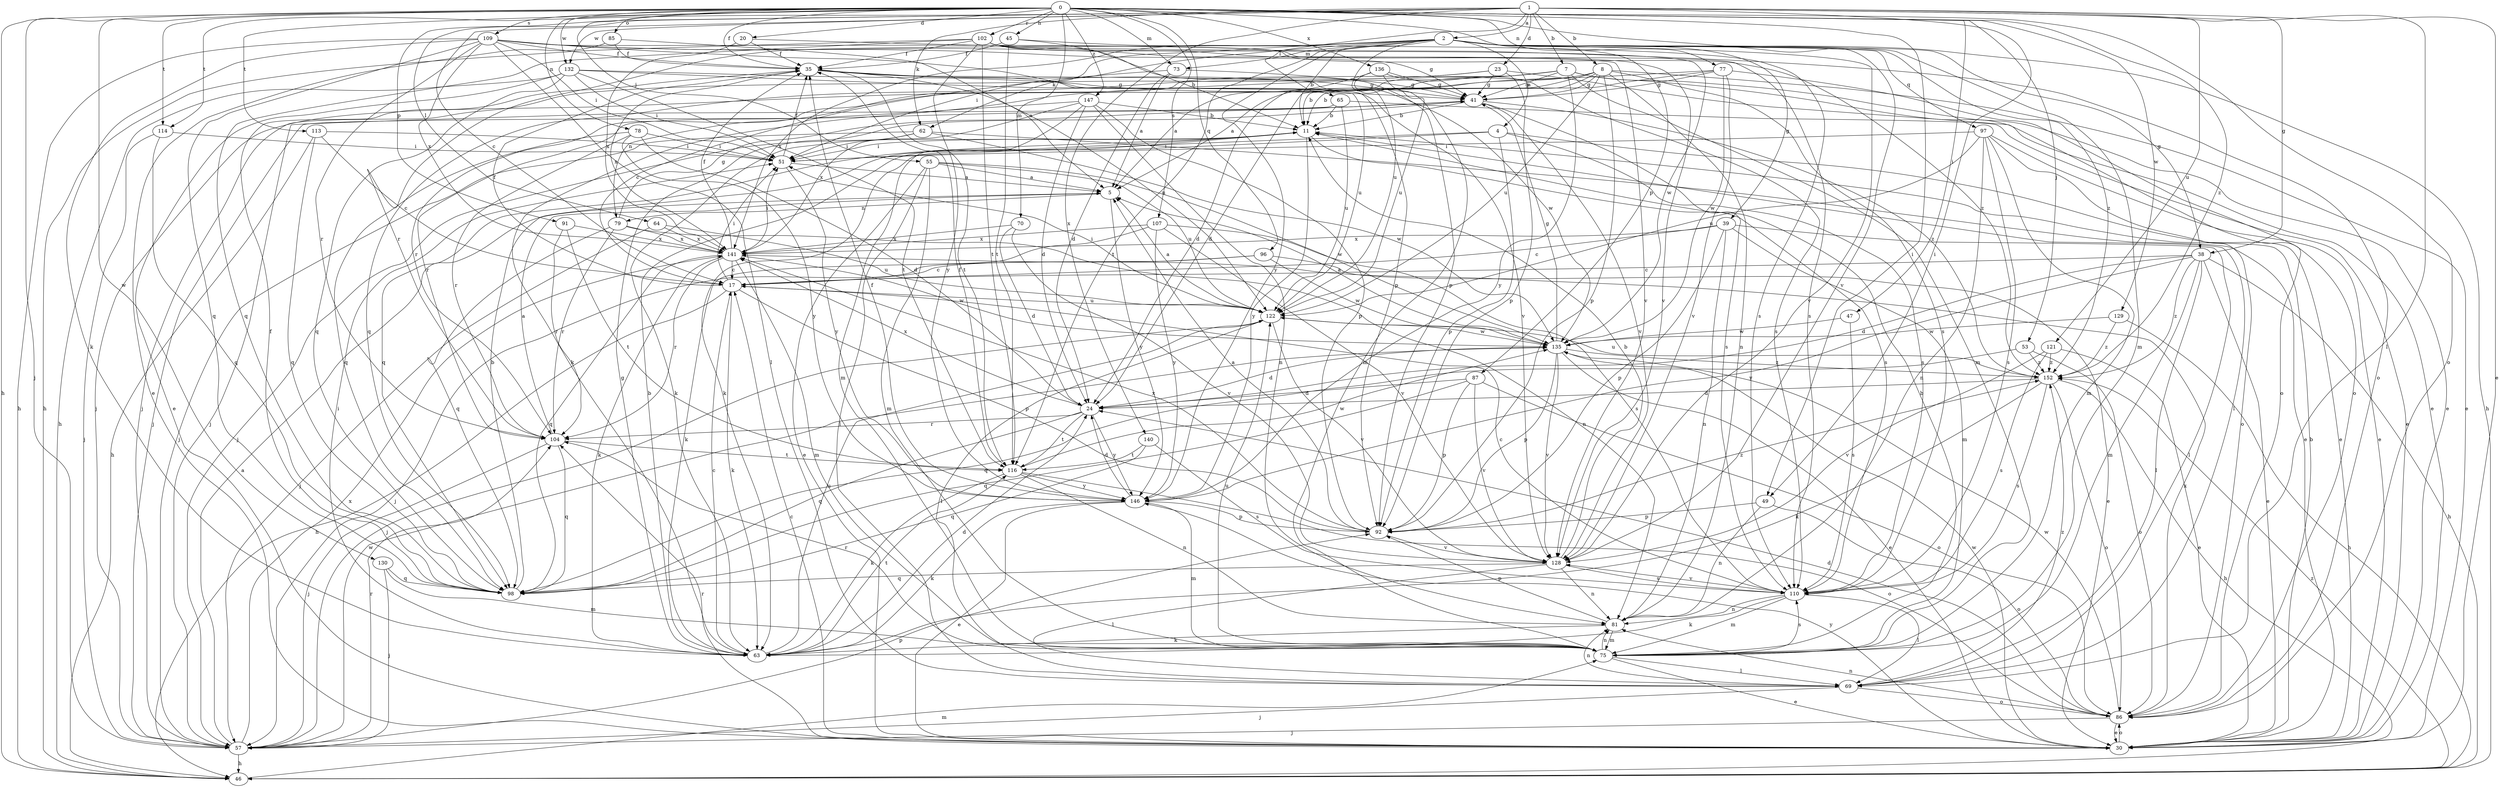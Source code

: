 strict digraph  {
0;
1;
2;
4;
5;
7;
8;
11;
17;
20;
23;
24;
30;
35;
38;
39;
41;
45;
46;
47;
49;
51;
53;
55;
57;
62;
63;
64;
65;
69;
70;
73;
75;
77;
78;
79;
81;
85;
86;
87;
91;
92;
96;
97;
98;
102;
104;
107;
109;
110;
113;
114;
116;
121;
122;
128;
129;
130;
132;
135;
136;
140;
141;
146;
147;
152;
0 -> 20  [label=d];
0 -> 35  [label=f];
0 -> 45  [label=h];
0 -> 46  [label=h];
0 -> 47  [label=i];
0 -> 49  [label=i];
0 -> 53  [label=j];
0 -> 55  [label=j];
0 -> 57  [label=j];
0 -> 70  [label=m];
0 -> 73  [label=m];
0 -> 77  [label=n];
0 -> 78  [label=n];
0 -> 85  [label=o];
0 -> 86  [label=o];
0 -> 87  [label=p];
0 -> 96  [label=q];
0 -> 102  [label=r];
0 -> 107  [label=s];
0 -> 109  [label=s];
0 -> 113  [label=t];
0 -> 114  [label=t];
0 -> 128  [label=v];
0 -> 129  [label=w];
0 -> 130  [label=w];
0 -> 132  [label=w];
0 -> 136  [label=x];
0 -> 147  [label=z];
0 -> 152  [label=z];
1 -> 2  [label=a];
1 -> 7  [label=b];
1 -> 8  [label=b];
1 -> 17  [label=c];
1 -> 23  [label=d];
1 -> 30  [label=e];
1 -> 38  [label=g];
1 -> 49  [label=i];
1 -> 62  [label=k];
1 -> 64  [label=l];
1 -> 65  [label=l];
1 -> 69  [label=l];
1 -> 91  [label=p];
1 -> 114  [label=t];
1 -> 121  [label=u];
1 -> 132  [label=w];
1 -> 140  [label=x];
2 -> 4  [label=a];
2 -> 11  [label=b];
2 -> 38  [label=g];
2 -> 39  [label=g];
2 -> 46  [label=h];
2 -> 51  [label=i];
2 -> 62  [label=k];
2 -> 73  [label=m];
2 -> 75  [label=m];
2 -> 97  [label=q];
2 -> 104  [label=r];
2 -> 116  [label=t];
2 -> 122  [label=u];
2 -> 128  [label=v];
2 -> 141  [label=x];
2 -> 146  [label=y];
2 -> 152  [label=z];
4 -> 30  [label=e];
4 -> 51  [label=i];
4 -> 63  [label=k];
4 -> 92  [label=p];
4 -> 110  [label=s];
5 -> 79  [label=n];
5 -> 146  [label=y];
7 -> 24  [label=d];
7 -> 30  [label=e];
7 -> 41  [label=g];
7 -> 63  [label=k];
7 -> 75  [label=m];
7 -> 79  [label=n];
7 -> 86  [label=o];
7 -> 146  [label=y];
8 -> 5  [label=a];
8 -> 11  [label=b];
8 -> 24  [label=d];
8 -> 30  [label=e];
8 -> 41  [label=g];
8 -> 81  [label=n];
8 -> 92  [label=p];
8 -> 104  [label=r];
8 -> 110  [label=s];
8 -> 122  [label=u];
11 -> 51  [label=i];
11 -> 57  [label=j];
11 -> 69  [label=l];
11 -> 98  [label=q];
11 -> 110  [label=s];
11 -> 146  [label=y];
17 -> 35  [label=f];
17 -> 46  [label=h];
17 -> 51  [label=i];
17 -> 63  [label=k];
17 -> 92  [label=p];
17 -> 122  [label=u];
20 -> 35  [label=f];
20 -> 110  [label=s];
20 -> 141  [label=x];
23 -> 30  [label=e];
23 -> 41  [label=g];
23 -> 57  [label=j];
23 -> 92  [label=p];
23 -> 98  [label=q];
24 -> 98  [label=q];
24 -> 104  [label=r];
24 -> 116  [label=t];
24 -> 141  [label=x];
24 -> 146  [label=y];
30 -> 11  [label=b];
30 -> 17  [label=c];
30 -> 86  [label=o];
30 -> 104  [label=r];
30 -> 135  [label=w];
30 -> 146  [label=y];
35 -> 41  [label=g];
35 -> 116  [label=t];
35 -> 122  [label=u];
35 -> 128  [label=v];
35 -> 135  [label=w];
35 -> 141  [label=x];
38 -> 17  [label=c];
38 -> 24  [label=d];
38 -> 30  [label=e];
38 -> 46  [label=h];
38 -> 69  [label=l];
38 -> 75  [label=m];
38 -> 146  [label=y];
38 -> 152  [label=z];
39 -> 17  [label=c];
39 -> 69  [label=l];
39 -> 75  [label=m];
39 -> 81  [label=n];
39 -> 92  [label=p];
39 -> 141  [label=x];
41 -> 11  [label=b];
41 -> 57  [label=j];
41 -> 110  [label=s];
41 -> 128  [label=v];
41 -> 152  [label=z];
45 -> 11  [label=b];
45 -> 35  [label=f];
45 -> 110  [label=s];
45 -> 116  [label=t];
46 -> 75  [label=m];
46 -> 152  [label=z];
47 -> 110  [label=s];
47 -> 135  [label=w];
49 -> 81  [label=n];
49 -> 86  [label=o];
49 -> 92  [label=p];
51 -> 5  [label=a];
51 -> 35  [label=f];
51 -> 146  [label=y];
53 -> 86  [label=o];
53 -> 98  [label=q];
53 -> 152  [label=z];
55 -> 5  [label=a];
55 -> 30  [label=e];
55 -> 69  [label=l];
55 -> 75  [label=m];
55 -> 122  [label=u];
55 -> 135  [label=w];
57 -> 5  [label=a];
57 -> 46  [label=h];
57 -> 92  [label=p];
57 -> 104  [label=r];
57 -> 135  [label=w];
57 -> 141  [label=x];
62 -> 30  [label=e];
62 -> 51  [label=i];
62 -> 57  [label=j];
62 -> 63  [label=k];
62 -> 135  [label=w];
63 -> 11  [label=b];
63 -> 17  [label=c];
63 -> 24  [label=d];
63 -> 41  [label=g];
63 -> 51  [label=i];
63 -> 116  [label=t];
63 -> 122  [label=u];
64 -> 57  [label=j];
64 -> 122  [label=u];
64 -> 141  [label=x];
65 -> 11  [label=b];
65 -> 30  [label=e];
65 -> 57  [label=j];
65 -> 122  [label=u];
69 -> 57  [label=j];
69 -> 81  [label=n];
69 -> 86  [label=o];
69 -> 152  [label=z];
70 -> 24  [label=d];
70 -> 128  [label=v];
70 -> 141  [label=x];
73 -> 5  [label=a];
73 -> 17  [label=c];
73 -> 24  [label=d];
73 -> 41  [label=g];
75 -> 11  [label=b];
75 -> 30  [label=e];
75 -> 69  [label=l];
75 -> 81  [label=n];
75 -> 104  [label=r];
75 -> 110  [label=s];
75 -> 122  [label=u];
77 -> 11  [label=b];
77 -> 41  [label=g];
77 -> 57  [label=j];
77 -> 86  [label=o];
77 -> 128  [label=v];
77 -> 135  [label=w];
78 -> 24  [label=d];
78 -> 51  [label=i];
78 -> 98  [label=q];
78 -> 104  [label=r];
78 -> 146  [label=y];
79 -> 41  [label=g];
79 -> 81  [label=n];
79 -> 98  [label=q];
79 -> 104  [label=r];
79 -> 141  [label=x];
81 -> 63  [label=k];
81 -> 75  [label=m];
81 -> 92  [label=p];
85 -> 5  [label=a];
85 -> 30  [label=e];
85 -> 35  [label=f];
86 -> 24  [label=d];
86 -> 30  [label=e];
86 -> 57  [label=j];
86 -> 81  [label=n];
86 -> 135  [label=w];
86 -> 141  [label=x];
87 -> 24  [label=d];
87 -> 86  [label=o];
87 -> 92  [label=p];
87 -> 98  [label=q];
87 -> 128  [label=v];
91 -> 104  [label=r];
91 -> 116  [label=t];
91 -> 141  [label=x];
92 -> 5  [label=a];
92 -> 128  [label=v];
92 -> 141  [label=x];
92 -> 152  [label=z];
96 -> 17  [label=c];
96 -> 30  [label=e];
96 -> 57  [label=j];
96 -> 135  [label=w];
97 -> 30  [label=e];
97 -> 51  [label=i];
97 -> 75  [label=m];
97 -> 81  [label=n];
97 -> 86  [label=o];
97 -> 110  [label=s];
97 -> 122  [label=u];
98 -> 11  [label=b];
98 -> 35  [label=f];
102 -> 35  [label=f];
102 -> 46  [label=h];
102 -> 86  [label=o];
102 -> 92  [label=p];
102 -> 98  [label=q];
102 -> 116  [label=t];
102 -> 128  [label=v];
102 -> 135  [label=w];
102 -> 146  [label=y];
104 -> 5  [label=a];
104 -> 57  [label=j];
104 -> 98  [label=q];
104 -> 116  [label=t];
107 -> 63  [label=k];
107 -> 110  [label=s];
107 -> 128  [label=v];
107 -> 141  [label=x];
107 -> 146  [label=y];
109 -> 35  [label=f];
109 -> 41  [label=g];
109 -> 46  [label=h];
109 -> 51  [label=i];
109 -> 63  [label=k];
109 -> 69  [label=l];
109 -> 92  [label=p];
109 -> 98  [label=q];
109 -> 104  [label=r];
109 -> 128  [label=v];
109 -> 141  [label=x];
109 -> 152  [label=z];
110 -> 17  [label=c];
110 -> 63  [label=k];
110 -> 69  [label=l];
110 -> 75  [label=m];
110 -> 81  [label=n];
110 -> 128  [label=v];
113 -> 17  [label=c];
113 -> 46  [label=h];
113 -> 51  [label=i];
113 -> 98  [label=q];
114 -> 51  [label=i];
114 -> 57  [label=j];
114 -> 98  [label=q];
116 -> 35  [label=f];
116 -> 63  [label=k];
116 -> 81  [label=n];
116 -> 86  [label=o];
116 -> 135  [label=w];
116 -> 146  [label=y];
121 -> 30  [label=e];
121 -> 110  [label=s];
121 -> 128  [label=v];
121 -> 152  [label=z];
122 -> 5  [label=a];
122 -> 51  [label=i];
122 -> 57  [label=j];
122 -> 69  [label=l];
122 -> 128  [label=v];
122 -> 135  [label=w];
128 -> 11  [label=b];
128 -> 69  [label=l];
128 -> 81  [label=n];
128 -> 98  [label=q];
128 -> 110  [label=s];
129 -> 46  [label=h];
129 -> 135  [label=w];
129 -> 152  [label=z];
130 -> 57  [label=j];
130 -> 75  [label=m];
130 -> 98  [label=q];
132 -> 30  [label=e];
132 -> 41  [label=g];
132 -> 46  [label=h];
132 -> 51  [label=i];
132 -> 98  [label=q];
132 -> 116  [label=t];
132 -> 122  [label=u];
135 -> 5  [label=a];
135 -> 24  [label=d];
135 -> 30  [label=e];
135 -> 41  [label=g];
135 -> 92  [label=p];
135 -> 128  [label=v];
135 -> 152  [label=z];
136 -> 5  [label=a];
136 -> 41  [label=g];
136 -> 75  [label=m];
136 -> 110  [label=s];
136 -> 122  [label=u];
140 -> 98  [label=q];
140 -> 110  [label=s];
140 -> 116  [label=t];
141 -> 17  [label=c];
141 -> 35  [label=f];
141 -> 51  [label=i];
141 -> 63  [label=k];
141 -> 75  [label=m];
141 -> 98  [label=q];
141 -> 104  [label=r];
141 -> 135  [label=w];
146 -> 24  [label=d];
146 -> 30  [label=e];
146 -> 35  [label=f];
146 -> 63  [label=k];
146 -> 75  [label=m];
146 -> 92  [label=p];
147 -> 11  [label=b];
147 -> 24  [label=d];
147 -> 75  [label=m];
147 -> 81  [label=n];
147 -> 92  [label=p];
147 -> 104  [label=r];
147 -> 141  [label=x];
152 -> 24  [label=d];
152 -> 46  [label=h];
152 -> 63  [label=k];
152 -> 86  [label=o];
152 -> 110  [label=s];
152 -> 122  [label=u];
}

